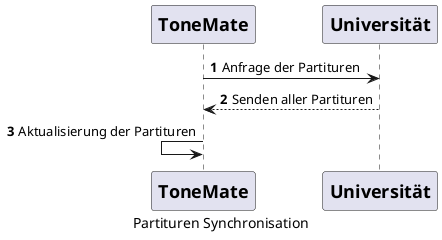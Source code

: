 @startuml

caption Partituren Synchronisation

autonumber
participant ToneMate [
    =ToneMate
]

participant Uni [
    =Universität
]

ToneMate -> Uni: Anfrage der Partituren
ToneMate <-- Uni: Senden aller Partituren

ToneMate <- ToneMate: Aktualisierung der Partituren

@enduml
